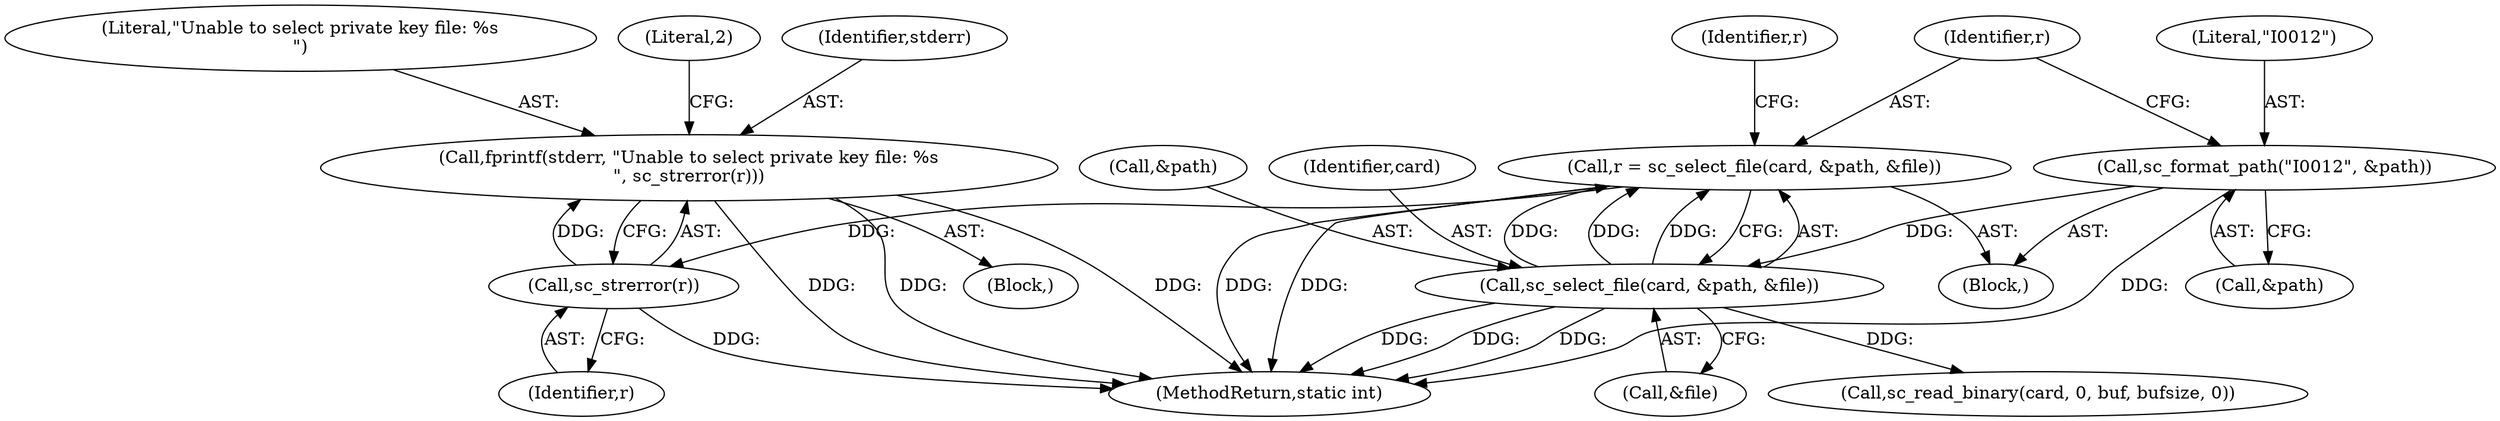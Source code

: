 digraph "0_OpenSC_360e95d45ac4123255a4c796db96337f332160ad#diff-d643a0fa169471dbf2912f4866dc49c5_8@API" {
"1000136" [label="(Call,fprintf(stderr, \"Unable to select private key file: %s\n\", sc_strerror(r)))"];
"1000139" [label="(Call,sc_strerror(r))"];
"1000125" [label="(Call,r = sc_select_file(card, &path, &file))"];
"1000127" [label="(Call,sc_select_file(card, &path, &file))"];
"1000121" [label="(Call,sc_format_path(\"I0012\", &path))"];
"1000127" [label="(Call,sc_select_file(card, &path, &file))"];
"1000137" [label="(Identifier,stderr)"];
"1000123" [label="(Call,&path)"];
"1000125" [label="(Call,r = sc_select_file(card, &path, &file))"];
"1000131" [label="(Call,&file)"];
"1000138" [label="(Literal,\"Unable to select private key file: %s\n\")"];
"1000126" [label="(Identifier,r)"];
"1000252" [label="(MethodReturn,static int)"];
"1000172" [label="(Call,sc_read_binary(card, 0, buf, bufsize, 0))"];
"1000122" [label="(Literal,\"I0012\")"];
"1000135" [label="(Block,)"];
"1000142" [label="(Literal,2)"];
"1000140" [label="(Identifier,r)"];
"1000129" [label="(Call,&path)"];
"1000128" [label="(Identifier,card)"];
"1000136" [label="(Call,fprintf(stderr, \"Unable to select private key file: %s\n\", sc_strerror(r)))"];
"1000121" [label="(Call,sc_format_path(\"I0012\", &path))"];
"1000102" [label="(Block,)"];
"1000139" [label="(Call,sc_strerror(r))"];
"1000134" [label="(Identifier,r)"];
"1000136" -> "1000135"  [label="AST: "];
"1000136" -> "1000139"  [label="CFG: "];
"1000137" -> "1000136"  [label="AST: "];
"1000138" -> "1000136"  [label="AST: "];
"1000139" -> "1000136"  [label="AST: "];
"1000142" -> "1000136"  [label="CFG: "];
"1000136" -> "1000252"  [label="DDG: "];
"1000136" -> "1000252"  [label="DDG: "];
"1000136" -> "1000252"  [label="DDG: "];
"1000139" -> "1000136"  [label="DDG: "];
"1000139" -> "1000140"  [label="CFG: "];
"1000140" -> "1000139"  [label="AST: "];
"1000139" -> "1000252"  [label="DDG: "];
"1000125" -> "1000139"  [label="DDG: "];
"1000125" -> "1000102"  [label="AST: "];
"1000125" -> "1000127"  [label="CFG: "];
"1000126" -> "1000125"  [label="AST: "];
"1000127" -> "1000125"  [label="AST: "];
"1000134" -> "1000125"  [label="CFG: "];
"1000125" -> "1000252"  [label="DDG: "];
"1000125" -> "1000252"  [label="DDG: "];
"1000127" -> "1000125"  [label="DDG: "];
"1000127" -> "1000125"  [label="DDG: "];
"1000127" -> "1000125"  [label="DDG: "];
"1000127" -> "1000131"  [label="CFG: "];
"1000128" -> "1000127"  [label="AST: "];
"1000129" -> "1000127"  [label="AST: "];
"1000131" -> "1000127"  [label="AST: "];
"1000127" -> "1000252"  [label="DDG: "];
"1000127" -> "1000252"  [label="DDG: "];
"1000127" -> "1000252"  [label="DDG: "];
"1000121" -> "1000127"  [label="DDG: "];
"1000127" -> "1000172"  [label="DDG: "];
"1000121" -> "1000102"  [label="AST: "];
"1000121" -> "1000123"  [label="CFG: "];
"1000122" -> "1000121"  [label="AST: "];
"1000123" -> "1000121"  [label="AST: "];
"1000126" -> "1000121"  [label="CFG: "];
"1000121" -> "1000252"  [label="DDG: "];
}
